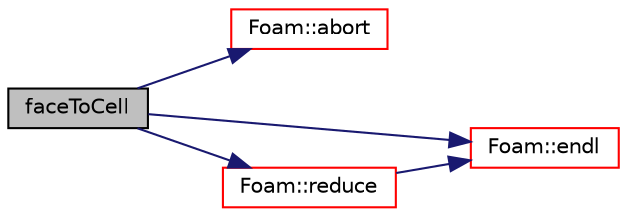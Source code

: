 digraph "faceToCell"
{
  bgcolor="transparent";
  edge [fontname="Helvetica",fontsize="10",labelfontname="Helvetica",labelfontsize="10"];
  node [fontname="Helvetica",fontsize="10",shape=record];
  rankdir="LR";
  Node864 [label="faceToCell",height=0.2,width=0.4,color="black", fillcolor="grey75", style="filled", fontcolor="black"];
  Node864 -> Node865 [color="midnightblue",fontsize="10",style="solid",fontname="Helvetica"];
  Node865 [label="Foam::abort",height=0.2,width=0.4,color="red",URL="$a21851.html#a447107a607d03e417307c203fa5fb44b"];
  Node864 -> Node872 [color="midnightblue",fontsize="10",style="solid",fontname="Helvetica"];
  Node872 [label="Foam::endl",height=0.2,width=0.4,color="red",URL="$a21851.html#a2db8fe02a0d3909e9351bb4275b23ce4",tooltip="Add newline and flush stream. "];
  Node864 -> Node910 [color="midnightblue",fontsize="10",style="solid",fontname="Helvetica"];
  Node910 [label="Foam::reduce",height=0.2,width=0.4,color="red",URL="$a21851.html#a7ffd6af4acc2eb9ba72ee296b5ecda23"];
  Node910 -> Node872 [color="midnightblue",fontsize="10",style="solid",fontname="Helvetica"];
}
